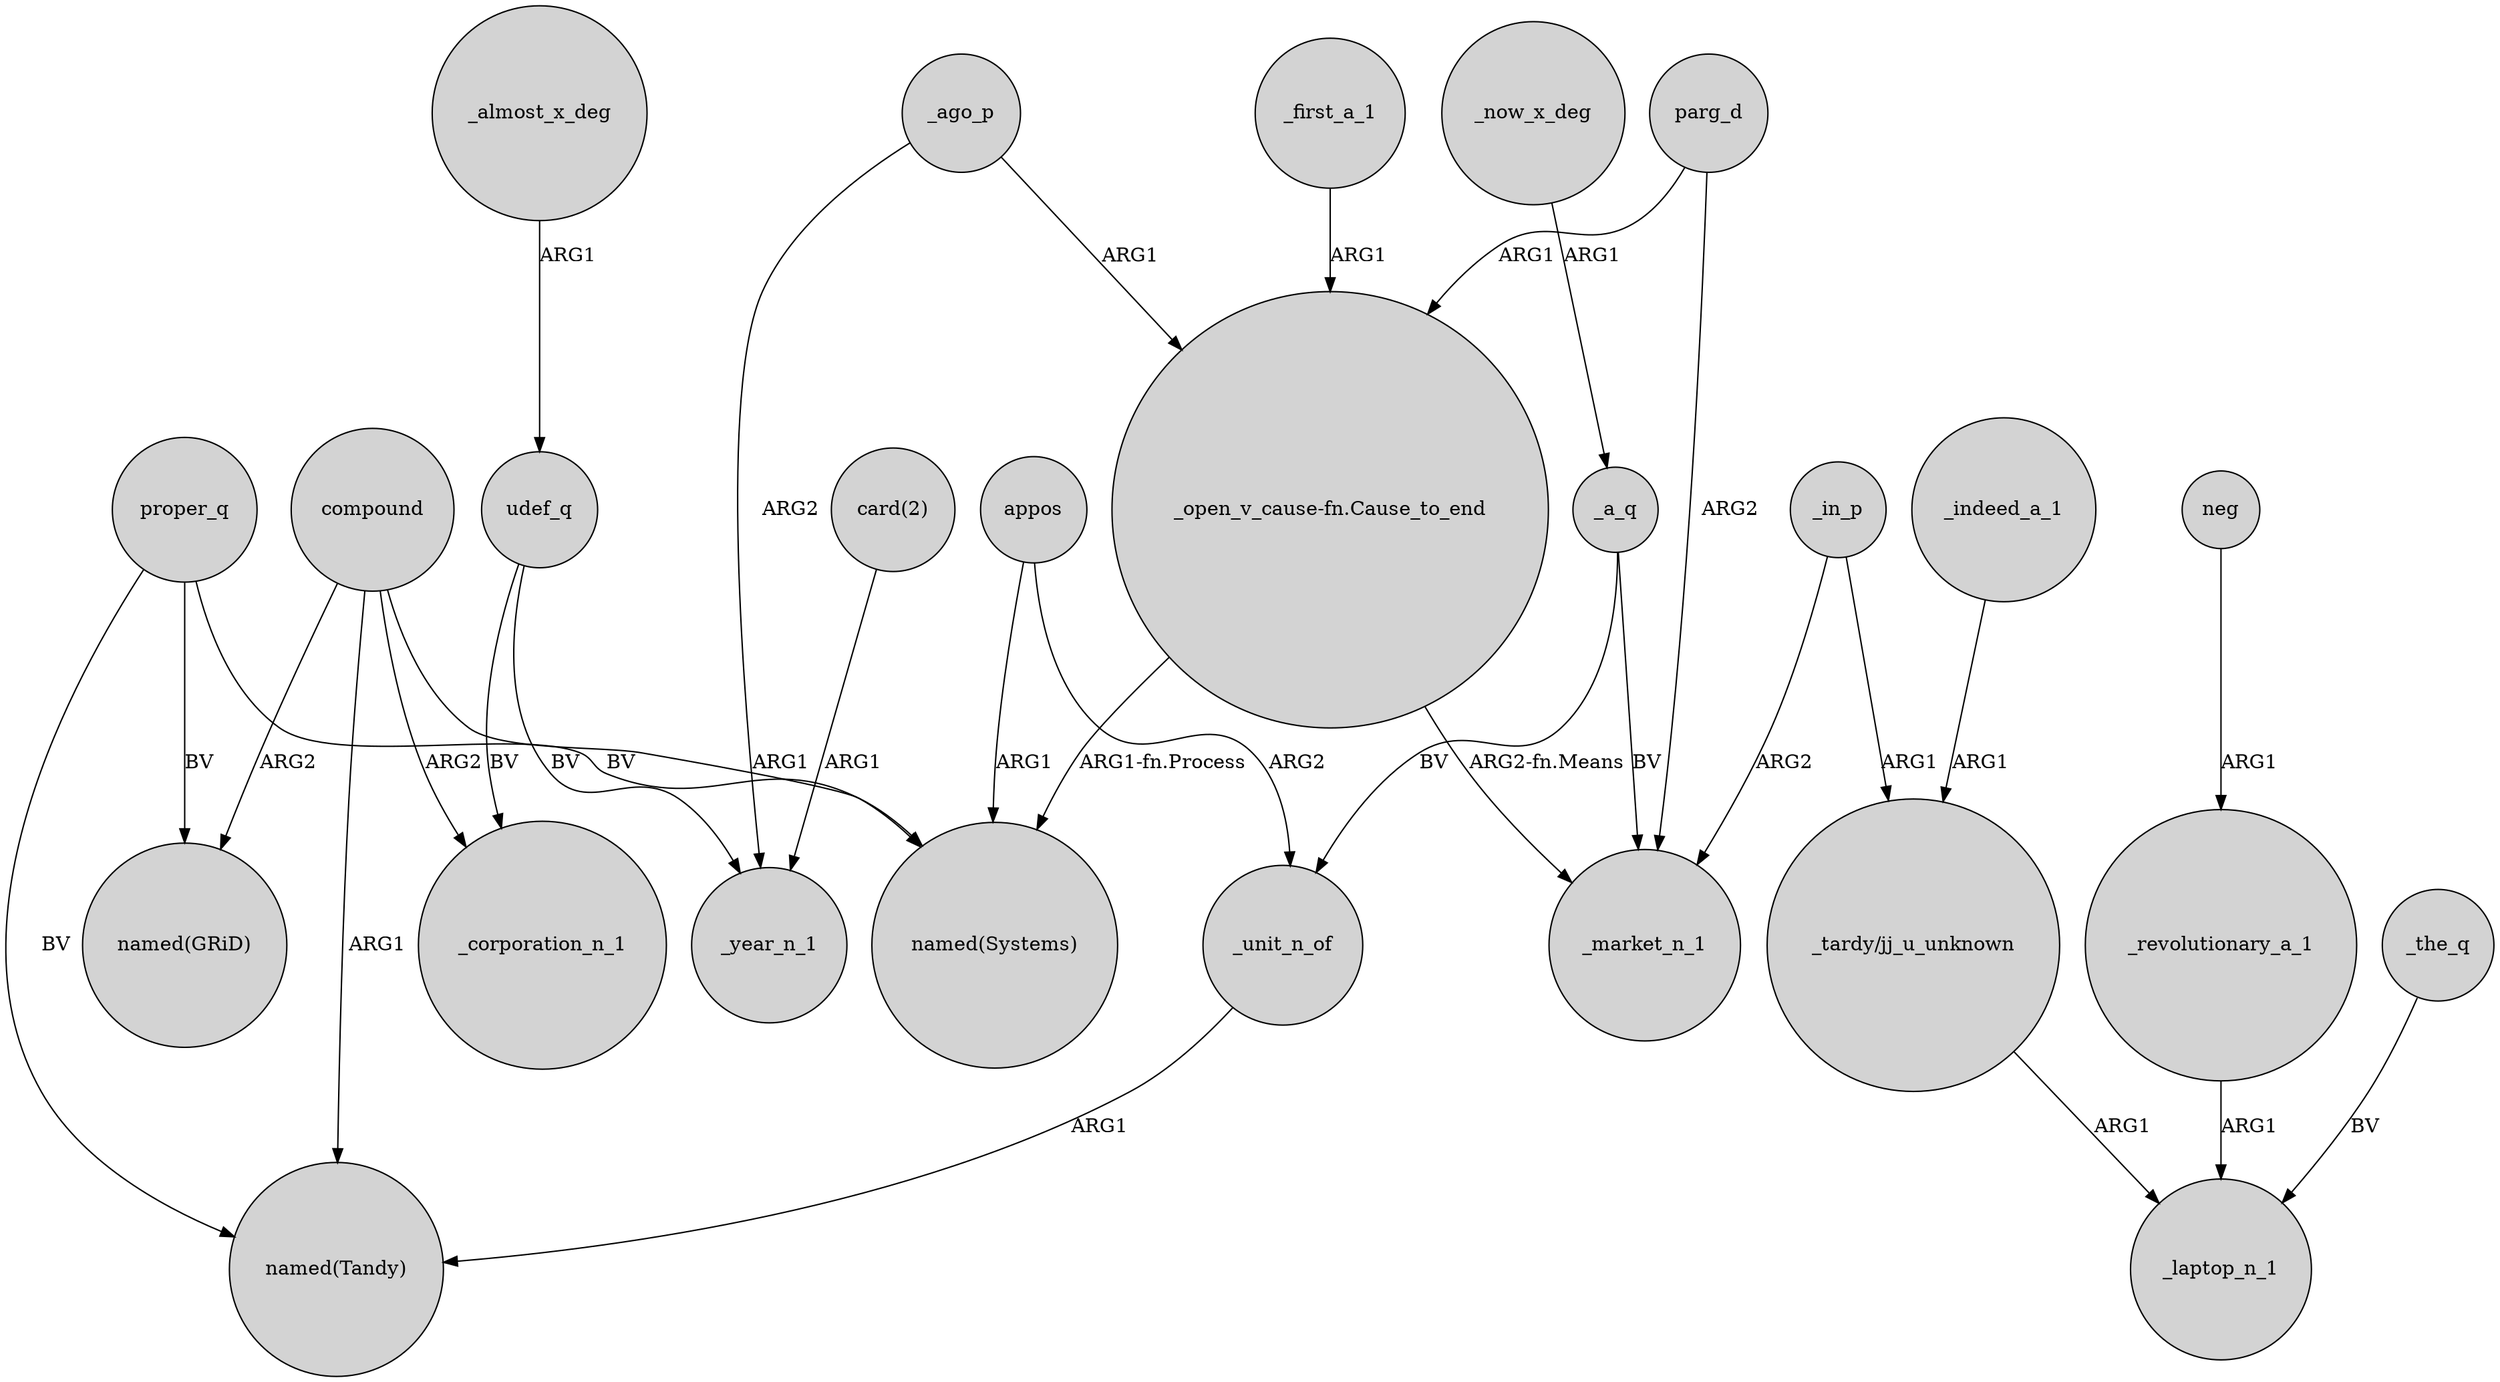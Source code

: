 digraph {
	node [shape=circle style=filled]
	parg_d -> "_open_v_cause-fn.Cause_to_end" [label=ARG1]
	appos -> "named(Systems)" [label=ARG1]
	_first_a_1 -> "_open_v_cause-fn.Cause_to_end" [label=ARG1]
	_in_p -> "_tardy/jj_u_unknown" [label=ARG1]
	"_tardy/jj_u_unknown" -> _laptop_n_1 [label=ARG1]
	proper_q -> "named(GRiD)" [label=BV]
	_in_p -> _market_n_1 [label=ARG2]
	proper_q -> "named(Systems)" [label=BV]
	"_open_v_cause-fn.Cause_to_end" -> _market_n_1 [label="ARG2-fn.Means"]
	parg_d -> _market_n_1 [label=ARG2]
	compound -> "named(Systems)" [label=ARG1]
	_revolutionary_a_1 -> _laptop_n_1 [label=ARG1]
	_the_q -> _laptop_n_1 [label=BV]
	compound -> "named(GRiD)" [label=ARG2]
	appos -> _unit_n_of [label=ARG2]
	_indeed_a_1 -> "_tardy/jj_u_unknown" [label=ARG1]
	_ago_p -> _year_n_1 [label=ARG2]
	neg -> _revolutionary_a_1 [label=ARG1]
	compound -> _corporation_n_1 [label=ARG2]
	udef_q -> _corporation_n_1 [label=BV]
	_now_x_deg -> _a_q [label=ARG1]
	_a_q -> _market_n_1 [label=BV]
	udef_q -> _year_n_1 [label=BV]
	_almost_x_deg -> udef_q [label=ARG1]
	"card(2)" -> _year_n_1 [label=ARG1]
	proper_q -> "named(Tandy)" [label=BV]
	compound -> "named(Tandy)" [label=ARG1]
	"_open_v_cause-fn.Cause_to_end" -> "named(Systems)" [label="ARG1-fn.Process"]
	_unit_n_of -> "named(Tandy)" [label=ARG1]
	_a_q -> _unit_n_of [label=BV]
	_ago_p -> "_open_v_cause-fn.Cause_to_end" [label=ARG1]
}
